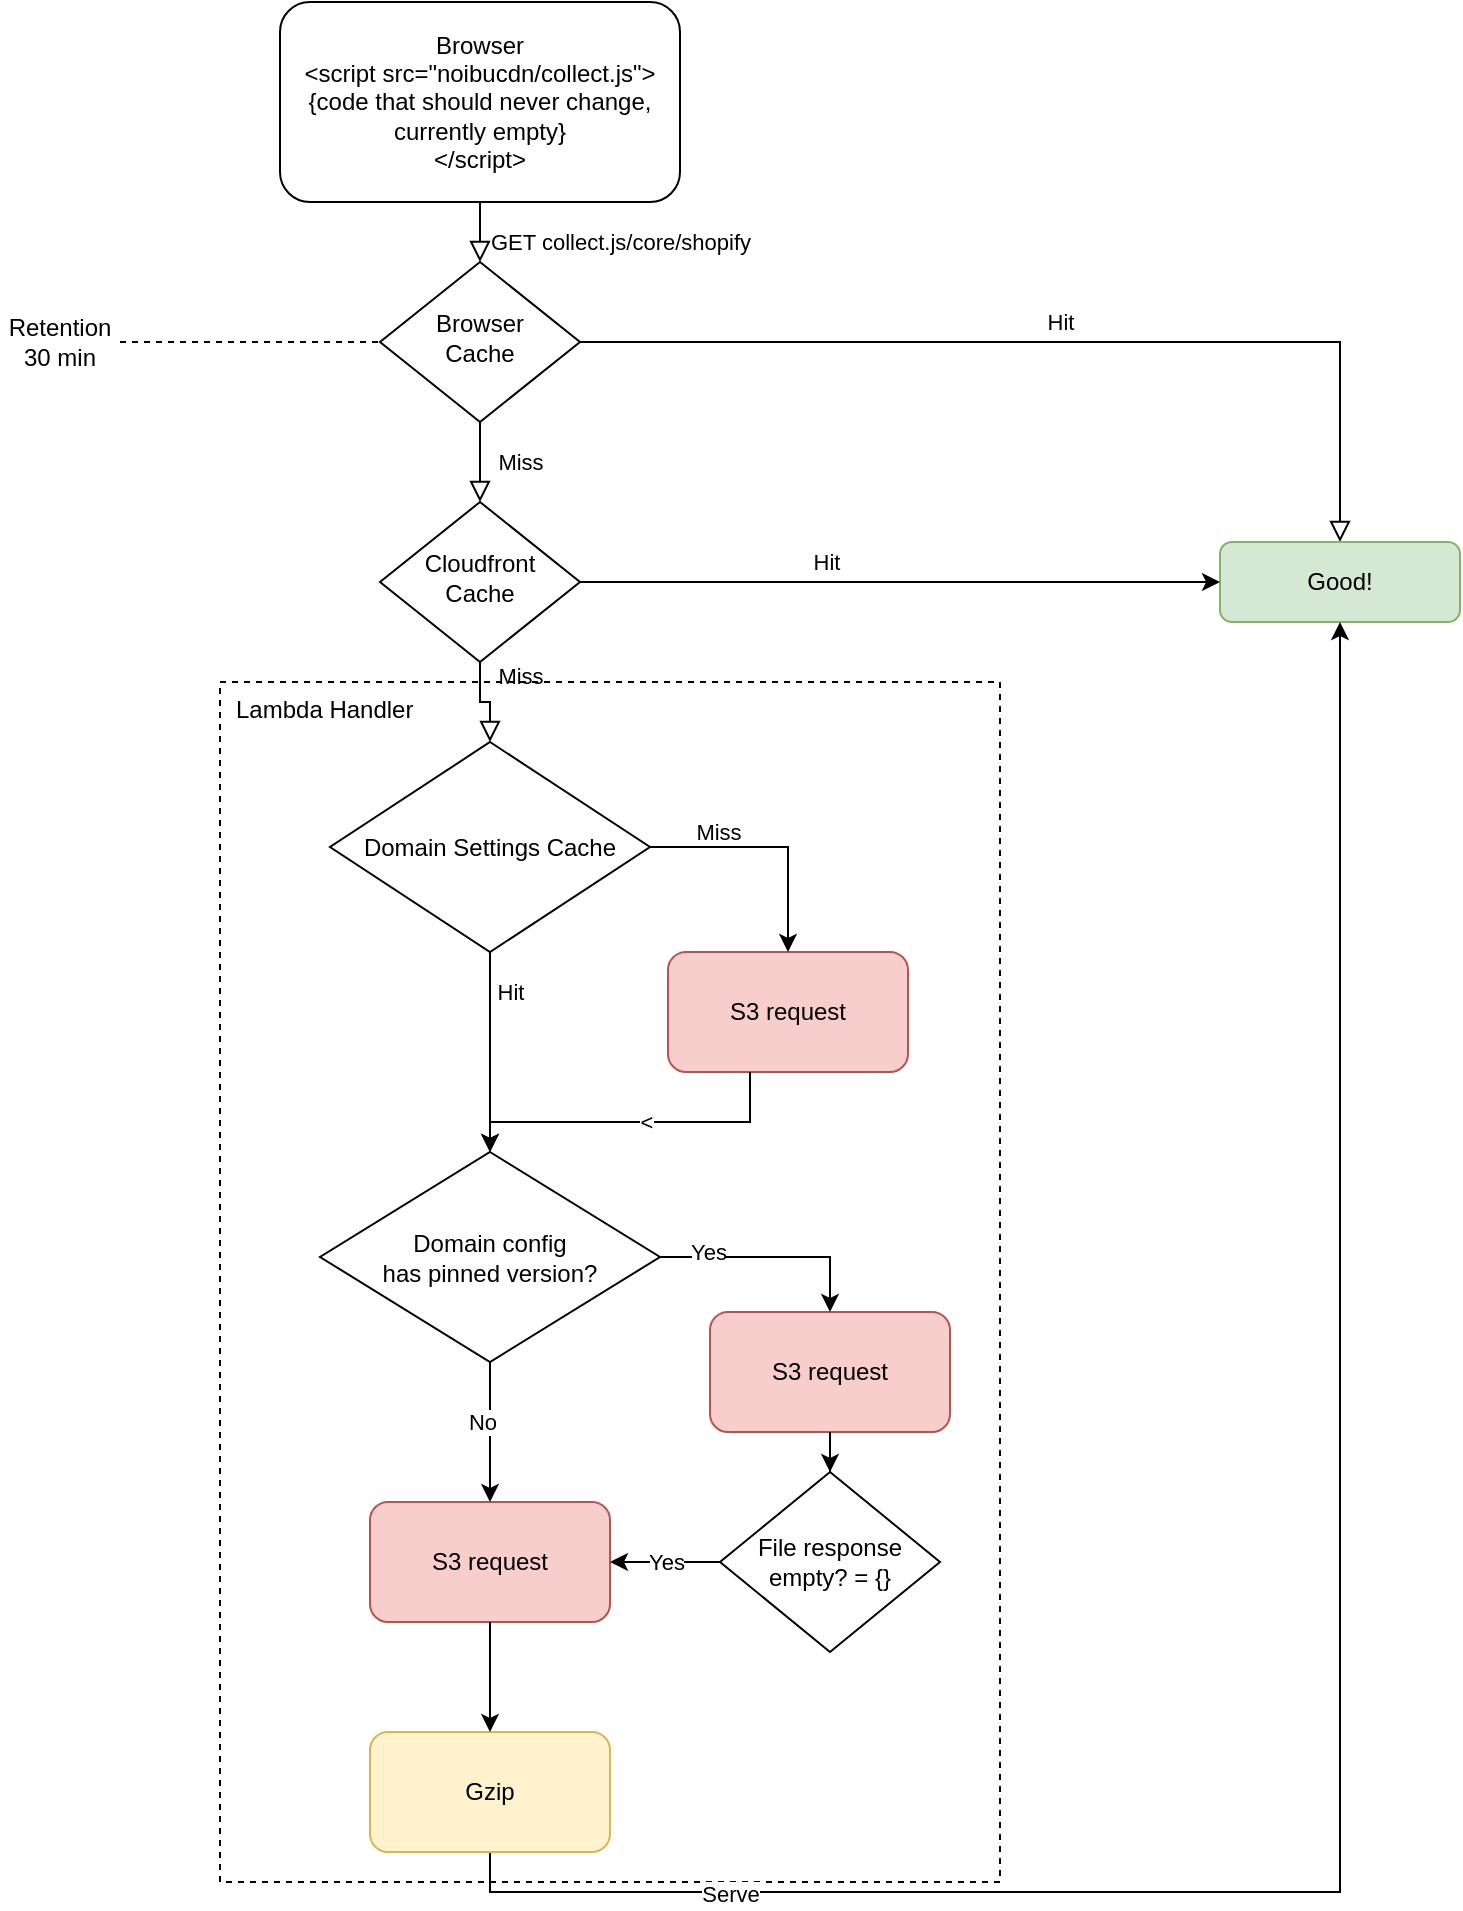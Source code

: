 <mxfile version="21.6.9" type="github">
  <diagram id="C5RBs43oDa-KdzZeNtuy" name="Page-1">
    <mxGraphModel dx="2049" dy="1004" grid="1" gridSize="10" guides="1" tooltips="1" connect="1" arrows="1" fold="1" page="1" pageScale="1" pageWidth="827" pageHeight="1169" math="0" shadow="0">
      <root>
        <mxCell id="WIyWlLk6GJQsqaUBKTNV-0" />
        <mxCell id="WIyWlLk6GJQsqaUBKTNV-1" parent="WIyWlLk6GJQsqaUBKTNV-0" />
        <mxCell id="WIyWlLk6GJQsqaUBKTNV-11" value="Lambda Handler" style="rounded=0;whiteSpace=wrap;html=1;fontSize=12;glass=0;strokeWidth=1;shadow=0;fillColor=none;dashed=1;align=left;spacingLeft=6;verticalAlign=top;container=1;" parent="WIyWlLk6GJQsqaUBKTNV-1" vertex="1">
          <mxGeometry x="130" y="420" width="390" height="600" as="geometry" />
        </mxCell>
        <mxCell id="WIyWlLk6GJQsqaUBKTNV-3" value="Browser&lt;br&gt;&amp;lt;script src=&quot;noibucdn/collect.js&quot;&amp;gt;&lt;br&gt;{code that should never change, currently empty}&lt;br&gt;&amp;lt;/script&amp;gt;" style="rounded=1;whiteSpace=wrap;html=1;fontSize=12;glass=0;strokeWidth=1;shadow=0;" parent="WIyWlLk6GJQsqaUBKTNV-1" vertex="1">
          <mxGeometry x="160" y="80" width="200" height="100" as="geometry" />
        </mxCell>
        <mxCell id="WIyWlLk6GJQsqaUBKTNV-4" value="Miss" style="rounded=0;html=1;jettySize=auto;orthogonalLoop=1;fontSize=11;endArrow=block;endFill=0;endSize=8;strokeWidth=1;shadow=0;labelBackgroundColor=none;edgeStyle=orthogonalEdgeStyle;" parent="WIyWlLk6GJQsqaUBKTNV-1" source="WIyWlLk6GJQsqaUBKTNV-6" target="WIyWlLk6GJQsqaUBKTNV-10" edge="1">
          <mxGeometry y="20" relative="1" as="geometry">
            <mxPoint as="offset" />
          </mxGeometry>
        </mxCell>
        <mxCell id="WIyWlLk6GJQsqaUBKTNV-5" value="Hit" style="edgeStyle=orthogonalEdgeStyle;rounded=0;html=1;jettySize=auto;orthogonalLoop=1;fontSize=11;endArrow=block;endFill=0;endSize=8;strokeWidth=1;shadow=0;labelBackgroundColor=none;" parent="WIyWlLk6GJQsqaUBKTNV-1" source="WIyWlLk6GJQsqaUBKTNV-6" target="WIyWlLk6GJQsqaUBKTNV-7" edge="1">
          <mxGeometry y="10" relative="1" as="geometry">
            <mxPoint as="offset" />
          </mxGeometry>
        </mxCell>
        <mxCell id="WIyWlLk6GJQsqaUBKTNV-6" value="Browser&lt;br&gt;Cache" style="rhombus;whiteSpace=wrap;html=1;shadow=0;fontFamily=Helvetica;fontSize=12;align=center;strokeWidth=1;spacing=6;spacingTop=-4;" parent="WIyWlLk6GJQsqaUBKTNV-1" vertex="1">
          <mxGeometry x="210" y="210" width="100" height="80" as="geometry" />
        </mxCell>
        <mxCell id="WIyWlLk6GJQsqaUBKTNV-7" value="Good!" style="rounded=1;whiteSpace=wrap;html=1;fontSize=12;glass=0;strokeWidth=1;shadow=0;fillColor=#d5e8d4;strokeColor=#82b366;" parent="WIyWlLk6GJQsqaUBKTNV-1" vertex="1">
          <mxGeometry x="630" y="350" width="120" height="40" as="geometry" />
        </mxCell>
        <mxCell id="WIyWlLk6GJQsqaUBKTNV-8" value="Miss" style="rounded=0;html=1;jettySize=auto;orthogonalLoop=1;fontSize=11;endArrow=block;endFill=0;endSize=8;strokeWidth=1;shadow=0;labelBackgroundColor=none;edgeStyle=orthogonalEdgeStyle;entryX=0.5;entryY=0;entryDx=0;entryDy=0;" parent="WIyWlLk6GJQsqaUBKTNV-1" source="WIyWlLk6GJQsqaUBKTNV-10" target="O_7KRulGqlB65XR4QwIi-11" edge="1">
          <mxGeometry x="-0.704" y="20" relative="1" as="geometry">
            <mxPoint as="offset" />
          </mxGeometry>
        </mxCell>
        <mxCell id="O_7KRulGqlB65XR4QwIi-25" style="edgeStyle=orthogonalEdgeStyle;rounded=0;orthogonalLoop=1;jettySize=auto;html=1;entryX=0;entryY=0.5;entryDx=0;entryDy=0;" edge="1" parent="WIyWlLk6GJQsqaUBKTNV-1" source="WIyWlLk6GJQsqaUBKTNV-10" target="WIyWlLk6GJQsqaUBKTNV-7">
          <mxGeometry relative="1" as="geometry" />
        </mxCell>
        <mxCell id="O_7KRulGqlB65XR4QwIi-26" value="Hit" style="edgeLabel;html=1;align=center;verticalAlign=middle;resizable=0;points=[];" vertex="1" connectable="0" parent="O_7KRulGqlB65XR4QwIi-25">
          <mxGeometry x="-0.137" y="-5" relative="1" as="geometry">
            <mxPoint x="-15" y="-15" as="offset" />
          </mxGeometry>
        </mxCell>
        <mxCell id="WIyWlLk6GJQsqaUBKTNV-10" value="Cloudfront&lt;br&gt;Cache" style="rhombus;whiteSpace=wrap;html=1;shadow=0;fontFamily=Helvetica;fontSize=12;align=center;strokeWidth=1;spacing=6;spacingTop=-4;" parent="WIyWlLk6GJQsqaUBKTNV-1" vertex="1">
          <mxGeometry x="210" y="330" width="100" height="80" as="geometry" />
        </mxCell>
        <mxCell id="O_7KRulGqlB65XR4QwIi-5" style="edgeStyle=orthogonalEdgeStyle;rounded=0;orthogonalLoop=1;jettySize=auto;html=1;entryX=0;entryY=0.5;entryDx=0;entryDy=0;dashed=1;endArrow=none;endFill=0;" edge="1" parent="WIyWlLk6GJQsqaUBKTNV-1" source="O_7KRulGqlB65XR4QwIi-4" target="WIyWlLk6GJQsqaUBKTNV-6">
          <mxGeometry relative="1" as="geometry" />
        </mxCell>
        <mxCell id="O_7KRulGqlB65XR4QwIi-4" value="Retention 30 min" style="text;html=1;strokeColor=none;fillColor=none;align=center;verticalAlign=middle;whiteSpace=wrap;rounded=0;" vertex="1" parent="WIyWlLk6GJQsqaUBKTNV-1">
          <mxGeometry x="20" y="235" width="60" height="30" as="geometry" />
        </mxCell>
        <mxCell id="WIyWlLk6GJQsqaUBKTNV-2" value="" style="rounded=0;html=1;jettySize=auto;orthogonalLoop=1;fontSize=11;endArrow=block;endFill=0;endSize=8;strokeWidth=1;shadow=0;labelBackgroundColor=none;edgeStyle=orthogonalEdgeStyle;" parent="WIyWlLk6GJQsqaUBKTNV-1" source="WIyWlLk6GJQsqaUBKTNV-3" target="WIyWlLk6GJQsqaUBKTNV-6" edge="1">
          <mxGeometry relative="1" as="geometry" />
        </mxCell>
        <mxCell id="O_7KRulGqlB65XR4QwIi-8" value="GET collect.js/core/shopify" style="edgeLabel;html=1;align=center;verticalAlign=middle;resizable=0;points=[];" vertex="1" connectable="0" parent="WIyWlLk6GJQsqaUBKTNV-2">
          <mxGeometry x="-0.224" y="-2" relative="1" as="geometry">
            <mxPoint x="72" as="offset" />
          </mxGeometry>
        </mxCell>
        <mxCell id="O_7KRulGqlB65XR4QwIi-11" value="Domain Settings Cache" style="rhombus;whiteSpace=wrap;html=1;" vertex="1" parent="WIyWlLk6GJQsqaUBKTNV-1">
          <mxGeometry x="185" y="450" width="160" height="105" as="geometry" />
        </mxCell>
        <mxCell id="O_7KRulGqlB65XR4QwIi-13" value="Domain config &lt;br&gt;has pinned version?" style="rhombus;whiteSpace=wrap;html=1;" vertex="1" parent="WIyWlLk6GJQsqaUBKTNV-1">
          <mxGeometry x="180" y="655" width="170" height="105" as="geometry" />
        </mxCell>
        <mxCell id="O_7KRulGqlB65XR4QwIi-16" value="S3 request" style="rounded=1;whiteSpace=wrap;html=1;fillColor=#f8cecc;strokeColor=#b85450;" vertex="1" parent="WIyWlLk6GJQsqaUBKTNV-1">
          <mxGeometry x="354" y="555" width="120" height="60" as="geometry" />
        </mxCell>
        <mxCell id="O_7KRulGqlB65XR4QwIi-20" value="File response empty? = {}" style="rhombus;whiteSpace=wrap;html=1;" vertex="1" parent="WIyWlLk6GJQsqaUBKTNV-1">
          <mxGeometry x="380" y="815" width="110" height="90" as="geometry" />
        </mxCell>
        <mxCell id="O_7KRulGqlB65XR4QwIi-21" value="S3 request" style="rounded=1;whiteSpace=wrap;html=1;fillColor=#f8cecc;strokeColor=#b85450;" vertex="1" parent="WIyWlLk6GJQsqaUBKTNV-1">
          <mxGeometry x="375" y="735" width="120" height="60" as="geometry" />
        </mxCell>
        <mxCell id="O_7KRulGqlB65XR4QwIi-27" value="S3 request" style="rounded=1;whiteSpace=wrap;html=1;fillColor=#f8cecc;strokeColor=#b85450;" vertex="1" parent="WIyWlLk6GJQsqaUBKTNV-1">
          <mxGeometry x="205" y="830" width="120" height="60" as="geometry" />
        </mxCell>
        <mxCell id="O_7KRulGqlB65XR4QwIi-41" style="edgeStyle=orthogonalEdgeStyle;rounded=0;orthogonalLoop=1;jettySize=auto;html=1;entryX=0.5;entryY=1;entryDx=0;entryDy=0;exitX=0.5;exitY=1;exitDx=0;exitDy=0;" edge="1" parent="WIyWlLk6GJQsqaUBKTNV-1" source="O_7KRulGqlB65XR4QwIi-32" target="WIyWlLk6GJQsqaUBKTNV-7">
          <mxGeometry relative="1" as="geometry">
            <mxPoint x="690" y="400" as="targetPoint" />
          </mxGeometry>
        </mxCell>
        <mxCell id="O_7KRulGqlB65XR4QwIi-42" value="Serve" style="edgeLabel;html=1;align=center;verticalAlign=middle;resizable=0;points=[];" vertex="1" connectable="0" parent="O_7KRulGqlB65XR4QwIi-41">
          <mxGeometry x="-0.742" y="-1" relative="1" as="geometry">
            <mxPoint as="offset" />
          </mxGeometry>
        </mxCell>
        <mxCell id="O_7KRulGqlB65XR4QwIi-32" value="Gzip" style="rounded=1;whiteSpace=wrap;html=1;fillColor=#fff2cc;strokeColor=#d6b656;" vertex="1" parent="WIyWlLk6GJQsqaUBKTNV-1">
          <mxGeometry x="205" y="945" width="120" height="60" as="geometry" />
        </mxCell>
        <mxCell id="O_7KRulGqlB65XR4QwIi-14" style="edgeStyle=orthogonalEdgeStyle;rounded=0;orthogonalLoop=1;jettySize=auto;html=1;entryX=0.5;entryY=0;entryDx=0;entryDy=0;" edge="1" parent="WIyWlLk6GJQsqaUBKTNV-1" source="O_7KRulGqlB65XR4QwIi-11" target="O_7KRulGqlB65XR4QwIi-13">
          <mxGeometry relative="1" as="geometry" />
        </mxCell>
        <mxCell id="O_7KRulGqlB65XR4QwIi-15" value="Hit" style="edgeLabel;html=1;align=center;verticalAlign=middle;resizable=0;points=[];" vertex="1" connectable="0" parent="O_7KRulGqlB65XR4QwIi-14">
          <mxGeometry x="-0.024" y="1" relative="1" as="geometry">
            <mxPoint x="9" y="-29" as="offset" />
          </mxGeometry>
        </mxCell>
        <mxCell id="O_7KRulGqlB65XR4QwIi-17" style="edgeStyle=orthogonalEdgeStyle;rounded=0;orthogonalLoop=1;jettySize=auto;html=1;entryX=0.5;entryY=0;entryDx=0;entryDy=0;" edge="1" parent="WIyWlLk6GJQsqaUBKTNV-1" source="O_7KRulGqlB65XR4QwIi-16" target="O_7KRulGqlB65XR4QwIi-13">
          <mxGeometry relative="1" as="geometry">
            <Array as="points">
              <mxPoint x="395" y="640" />
              <mxPoint x="265" y="640" />
            </Array>
          </mxGeometry>
        </mxCell>
        <mxCell id="O_7KRulGqlB65XR4QwIi-33" value="&amp;lt;" style="edgeLabel;html=1;align=center;verticalAlign=middle;resizable=0;points=[];" vertex="1" connectable="0" parent="O_7KRulGqlB65XR4QwIi-17">
          <mxGeometry x="-0.089" relative="1" as="geometry">
            <mxPoint as="offset" />
          </mxGeometry>
        </mxCell>
        <mxCell id="O_7KRulGqlB65XR4QwIi-18" style="edgeStyle=orthogonalEdgeStyle;rounded=0;orthogonalLoop=1;jettySize=auto;html=1;entryX=0.5;entryY=0;entryDx=0;entryDy=0;" edge="1" parent="WIyWlLk6GJQsqaUBKTNV-1" source="O_7KRulGqlB65XR4QwIi-11" target="O_7KRulGqlB65XR4QwIi-16">
          <mxGeometry relative="1" as="geometry" />
        </mxCell>
        <mxCell id="O_7KRulGqlB65XR4QwIi-19" value="Miss" style="edgeLabel;html=1;align=center;verticalAlign=middle;resizable=0;points=[];" vertex="1" connectable="0" parent="O_7KRulGqlB65XR4QwIi-18">
          <mxGeometry x="-0.443" relative="1" as="geometry">
            <mxPoint y="-8" as="offset" />
          </mxGeometry>
        </mxCell>
        <mxCell id="O_7KRulGqlB65XR4QwIi-22" style="edgeStyle=orthogonalEdgeStyle;rounded=0;orthogonalLoop=1;jettySize=auto;html=1;entryX=0.5;entryY=0;entryDx=0;entryDy=0;" edge="1" parent="WIyWlLk6GJQsqaUBKTNV-1" source="O_7KRulGqlB65XR4QwIi-13" target="O_7KRulGqlB65XR4QwIi-21">
          <mxGeometry relative="1" as="geometry" />
        </mxCell>
        <mxCell id="O_7KRulGqlB65XR4QwIi-23" value="Yes" style="edgeLabel;html=1;align=center;verticalAlign=middle;resizable=0;points=[];" vertex="1" connectable="0" parent="O_7KRulGqlB65XR4QwIi-22">
          <mxGeometry x="-0.654" relative="1" as="geometry">
            <mxPoint x="4" y="-3" as="offset" />
          </mxGeometry>
        </mxCell>
        <mxCell id="O_7KRulGqlB65XR4QwIi-24" style="edgeStyle=orthogonalEdgeStyle;rounded=0;orthogonalLoop=1;jettySize=auto;html=1;" edge="1" parent="WIyWlLk6GJQsqaUBKTNV-1" source="O_7KRulGqlB65XR4QwIi-21" target="O_7KRulGqlB65XR4QwIi-20">
          <mxGeometry relative="1" as="geometry" />
        </mxCell>
        <mxCell id="O_7KRulGqlB65XR4QwIi-28" style="edgeStyle=orthogonalEdgeStyle;rounded=0;orthogonalLoop=1;jettySize=auto;html=1;entryX=0.5;entryY=0;entryDx=0;entryDy=0;exitX=0.5;exitY=1;exitDx=0;exitDy=0;" edge="1" parent="WIyWlLk6GJQsqaUBKTNV-1" source="O_7KRulGqlB65XR4QwIi-13" target="O_7KRulGqlB65XR4QwIi-27">
          <mxGeometry relative="1" as="geometry" />
        </mxCell>
        <mxCell id="O_7KRulGqlB65XR4QwIi-29" value="No" style="edgeLabel;html=1;align=center;verticalAlign=middle;resizable=0;points=[];" vertex="1" connectable="0" parent="O_7KRulGqlB65XR4QwIi-28">
          <mxGeometry x="-0.205" y="-5" relative="1" as="geometry">
            <mxPoint x="1" y="2" as="offset" />
          </mxGeometry>
        </mxCell>
        <mxCell id="O_7KRulGqlB65XR4QwIi-30" style="edgeStyle=orthogonalEdgeStyle;rounded=0;orthogonalLoop=1;jettySize=auto;html=1;entryX=1;entryY=0.5;entryDx=0;entryDy=0;" edge="1" parent="WIyWlLk6GJQsqaUBKTNV-1" source="O_7KRulGqlB65XR4QwIi-20" target="O_7KRulGqlB65XR4QwIi-27">
          <mxGeometry relative="1" as="geometry" />
        </mxCell>
        <mxCell id="O_7KRulGqlB65XR4QwIi-31" value="Yes" style="edgeLabel;html=1;align=center;verticalAlign=middle;resizable=0;points=[];" vertex="1" connectable="0" parent="O_7KRulGqlB65XR4QwIi-30">
          <mxGeometry relative="1" as="geometry">
            <mxPoint as="offset" />
          </mxGeometry>
        </mxCell>
        <mxCell id="O_7KRulGqlB65XR4QwIi-34" style="edgeStyle=orthogonalEdgeStyle;rounded=0;orthogonalLoop=1;jettySize=auto;html=1;entryX=0.5;entryY=0;entryDx=0;entryDy=0;" edge="1" parent="WIyWlLk6GJQsqaUBKTNV-1" source="O_7KRulGqlB65XR4QwIi-27" target="O_7KRulGqlB65XR4QwIi-32">
          <mxGeometry relative="1" as="geometry" />
        </mxCell>
      </root>
    </mxGraphModel>
  </diagram>
</mxfile>
